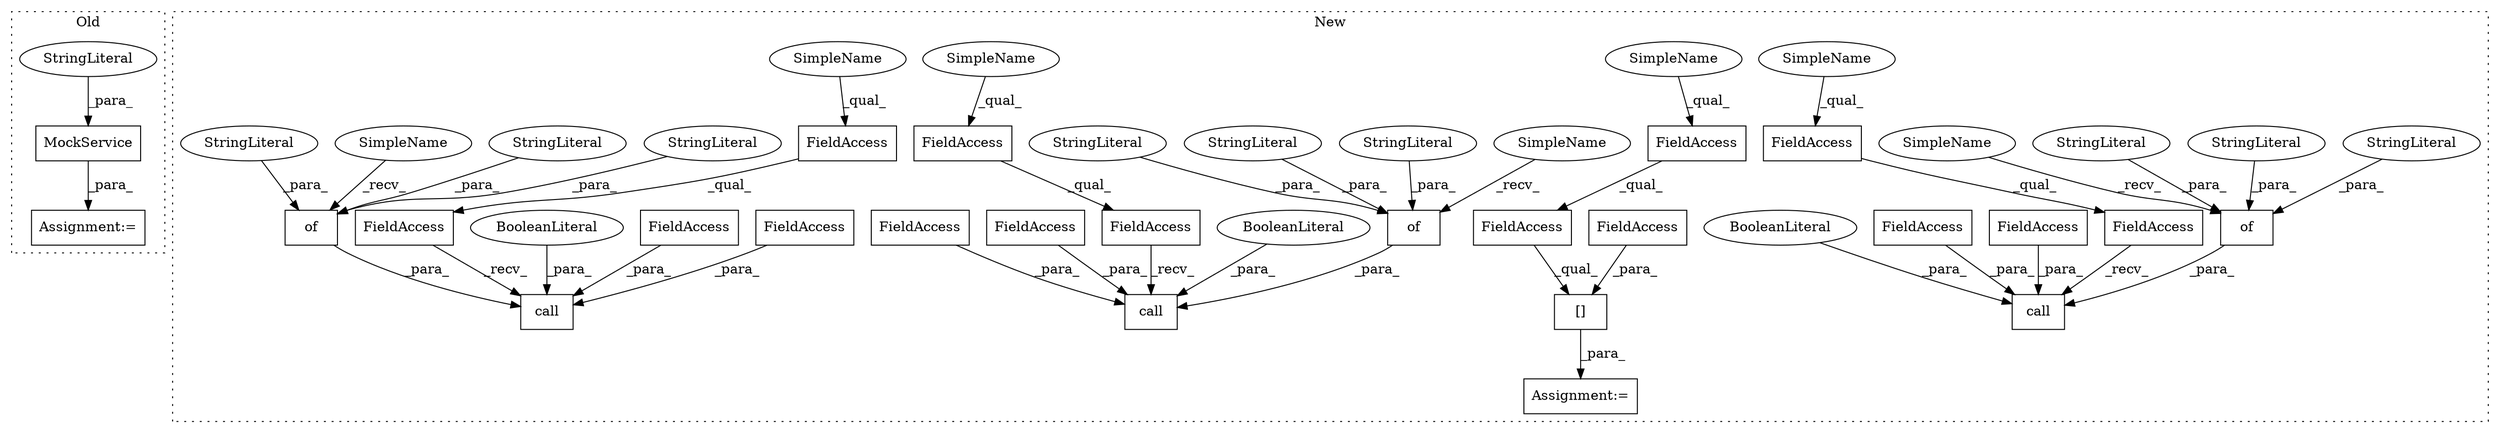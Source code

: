 digraph G {
subgraph cluster0 {
1 [label="MockService" a="32" s="19171,19218" l="12,1" shape="box"];
27 [label="StringLiteral" a="45" s="19183" l="10" shape="ellipse"];
28 [label="Assignment:=" a="7" s="19170" l="1" shape="box"];
label = "Old";
style="dotted";
}
subgraph cluster1 {
2 [label="call" a="32" s="22407,22553" l="5,1" shape="box"];
3 [label="FieldAccess" a="22" s="22388" l="18" shape="box"];
4 [label="FieldAccess" a="22" s="22388" l="9" shape="box"];
5 [label="FieldAccess" a="22" s="22072" l="9" shape="box"];
6 [label="FieldAccess" a="22" s="22842" l="9" shape="box"];
7 [label="FieldAccess" a="22" s="22842" l="18" shape="box"];
8 [label="call" a="32" s="22861,22981" l="5,1" shape="box"];
9 [label="FieldAccess" a="22" s="22615" l="9" shape="box"];
10 [label="FieldAccess" a="22" s="22430" l="30" shape="box"];
11 [label="FieldAccess" a="22" s="22072" l="14" shape="box"];
12 [label="[]" a="2" s="22072,22113" l="15,1" shape="box"];
13 [label="FieldAccess" a="22" s="22412" l="17" shape="box"];
14 [label="FieldAccess" a="22" s="22087" l="26" shape="box"];
15 [label="FieldAccess" a="22" s="22866" l="17" shape="box"];
16 [label="FieldAccess" a="22" s="22615" l="18" shape="box"];
17 [label="call" a="32" s="22634,22780" l="5,1" shape="box"];
18 [label="FieldAccess" a="22" s="22884" l="30" shape="box"];
19 [label="FieldAccess" a="22" s="22657" l="30" shape="box"];
20 [label="FieldAccess" a="22" s="22639" l="17" shape="box"];
21 [label="of" a="32" s="22692,22774" l="3,1" shape="box"];
22 [label="BooleanLiteral" a="9" s="22776" l="4" shape="ellipse"];
23 [label="of" a="32" s="22919,22975" l="3,1" shape="box"];
24 [label="BooleanLiteral" a="9" s="22549" l="4" shape="ellipse"];
25 [label="of" a="32" s="22465,22547" l="3,1" shape="box"];
26 [label="BooleanLiteral" a="9" s="22977" l="4" shape="ellipse"];
29 [label="StringLiteral" a="45" s="22695" l="8" shape="ellipse"];
30 [label="StringLiteral" a="45" s="22468" l="8" shape="ellipse"];
31 [label="StringLiteral" a="45" s="22931" l="23" shape="ellipse"];
32 [label="StringLiteral" a="45" s="22477" l="23" shape="ellipse"];
33 [label="StringLiteral" a="45" s="22704" l="23" shape="ellipse"];
34 [label="StringLiteral" a="45" s="22955" l="8" shape="ellipse"];
35 [label="Assignment:=" a="7" s="22071" l="1" shape="box"];
36 [label="StringLiteral" a="45" s="22728" l="8" shape="ellipse"];
37 [label="StringLiteral" a="45" s="22922" l="8" shape="ellipse"];
38 [label="StringLiteral" a="45" s="22501" l="8" shape="ellipse"];
39 [label="SimpleName" a="42" s="22072" l="4" shape="ellipse"];
40 [label="SimpleName" a="42" s="22388" l="4" shape="ellipse"];
41 [label="SimpleName" a="42" s="22615" l="4" shape="ellipse"];
42 [label="SimpleName" a="42" s="22842" l="4" shape="ellipse"];
43 [label="SimpleName" a="42" s="22461" l="3" shape="ellipse"];
44 [label="SimpleName" a="42" s="22688" l="3" shape="ellipse"];
45 [label="SimpleName" a="42" s="22915" l="3" shape="ellipse"];
label = "New";
style="dotted";
}
1 -> 28 [label="_para_"];
3 -> 2 [label="_recv_"];
4 -> 3 [label="_qual_"];
5 -> 11 [label="_qual_"];
6 -> 7 [label="_qual_"];
7 -> 8 [label="_recv_"];
9 -> 16 [label="_qual_"];
10 -> 2 [label="_para_"];
11 -> 12 [label="_qual_"];
12 -> 35 [label="_para_"];
13 -> 2 [label="_para_"];
14 -> 12 [label="_para_"];
15 -> 8 [label="_para_"];
16 -> 17 [label="_recv_"];
18 -> 8 [label="_para_"];
19 -> 17 [label="_para_"];
20 -> 17 [label="_para_"];
21 -> 17 [label="_para_"];
22 -> 17 [label="_para_"];
23 -> 8 [label="_para_"];
24 -> 2 [label="_para_"];
25 -> 2 [label="_para_"];
26 -> 8 [label="_para_"];
27 -> 1 [label="_para_"];
29 -> 21 [label="_para_"];
30 -> 25 [label="_para_"];
31 -> 23 [label="_para_"];
32 -> 25 [label="_para_"];
33 -> 21 [label="_para_"];
34 -> 23 [label="_para_"];
36 -> 21 [label="_para_"];
37 -> 23 [label="_para_"];
38 -> 25 [label="_para_"];
39 -> 5 [label="_qual_"];
40 -> 4 [label="_qual_"];
41 -> 9 [label="_qual_"];
42 -> 6 [label="_qual_"];
43 -> 25 [label="_recv_"];
44 -> 21 [label="_recv_"];
45 -> 23 [label="_recv_"];
}